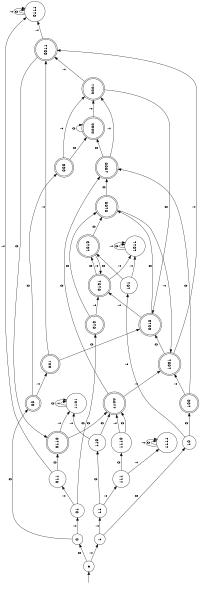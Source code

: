 digraph G {
/* Defaults */
 fontsize = 12;
 ratio = compress; 
 rankdir=LR; 
/* Bounding box */
 size = "4,4";
/* Node definitions */
 "" [shape=plaintext];
11 [shape=circle, peripheries=1];
1111 [shape=circle, peripheries=1];
01 [shape=circle, peripheries=1];
e [shape=circle, peripheries=1];
0 [shape=circle, peripheries=1];
1110 [shape=circle, peripheries=1];
1 [shape=circle, peripheries=1];
011 [shape=circle, peripheries=1];
0111 [shape=circle, peripheries=1];
111 [shape=circle, peripheries=1];
110 [shape=circle, peripheries=1];
1101 [shape=circle, peripheries=1];
101 [shape=circle, peripheries=1];
1011 [shape=circle, peripheries=1];
10 [shape=circle, peripheries=1];
0110 [shape=circle, peripheries=2];
0000 [shape=circle, peripheries=2];
0001 [shape=circle, peripheries=2];
0011 [shape=circle, peripheries=2];
0010 [shape=circle, peripheries=2];
0101 [shape=circle, peripheries=2];
0100 [shape=circle, peripheries=2];
010 [shape=circle, peripheries=2];
001 [shape=circle, peripheries=2];
000 [shape=circle, peripheries=2];
00 [shape=circle, peripheries=2];
1100 [shape=circle, peripheries=2];
100 [shape=circle, peripheries=2];
1010 [shape=circle, peripheries=2];
1001 [shape=circle, peripheries=2];
1000 [shape=circle, peripheries=2];
/* Orientation */
orientation = landscape;
/* The graph itself */
"" ->  e ;
1101  ->  1101 [label=" 1 "];
1011  ->  1011 [label=" 0 "];
1100  ->  1000 [label=" 0 "];
10  ->  100 [label=" 0 "];
11  ->  111 [label=" 1 "];
110  ->  1100 [label=" 0 "];
111  ->  1111 [label=" 1 "];
0110  ->  1101 [label=" 1 "];
10  ->  101 [label=" 1 "];
000  ->  0000 [label=" 0 "];
11  ->  110 [label=" 0 "];
101  ->  1010 [label=" 0 "];
110  ->  1101 [label=" 1 "];
100  ->  1001 [label=" 1 "];
111  ->  1110 [label=" 0 "];
1110  ->  1100 [label=" 0 "];
0110  ->  1100 [label=" 0 "];
1111  ->  1111 [label=" 0 "];
1  ->  11 [label=" 1 "];
000  ->  0001 [label=" 1 "];
e  ->  1 [label=" 1 "];
101  ->  1011 [label=" 1 "];
001  ->  0011 [label=" 1 "];
1001  ->  0011 [label=" 1 "];
100  ->  1000 [label=" 0 "];
1110  ->  1100 [label=" 1 "];
011  ->  0110 [label=" 0 "];
1  ->  10 [label=" 0 "];
1000  ->  0000 [label=" 0 "];
010  ->  0101 [label=" 1 "];
0001  ->  0010 [label=" 0 "];
e  ->  0 [label=" 0 "];
001  ->  0010 [label=" 0 "];
0000  ->  0001 [label=" 1 "];
0100  ->  1000 [label=" 0 "];
1001  ->  0010 [label=" 0 "];
0101  ->  1011 [label=" 1 "];
011  ->  0111 [label=" 1 "];
0111  ->  0111 [label=" 0 "];
010  ->  0100 [label=" 0 "];
00  ->  001 [label=" 1 "];
0001  ->  0011 [label=" 1 "];
1010  ->  0101 [label=" 1 "];
1000  ->  0001 [label=" 1 "];
0000  ->  0000 [label=" 0 "];
0100  ->  1001 [label=" 1 "];
1111  ->  1111 [label=" 1 "];
0101  ->  1010 [label=" 0 "];
0111  ->  0111 [label=" 1 "];
00  ->  000 [label=" 0 "];
1010  ->  0100 [label=" 0 "];
1011  ->  1011 [label=" 1 "];
0  ->  00 [label=" 0 "];
0010  ->  0100 [label=" 0 "];
0  ->  01 [label=" 1 "];
01  ->  010 [label=" 0 "];
0011  ->  0111 [label=" 1 "];
1101  ->  1101 [label=" 0 "];
1100  ->  1001 [label=" 1 "];
0010  ->  0101 [label=" 1 "];
01  ->  011 [label=" 1 "];
0011  ->  0110 [label=" 0 "];
/* Unix command: dot -Tps exdfa.dot >! exdfa.ps */
/* For further details, see the `dot' manual */
}
